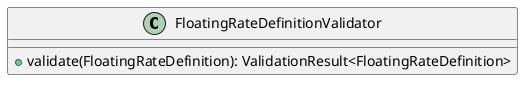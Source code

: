 @startuml

    class FloatingRateDefinitionValidator [[FloatingRateDefinitionValidator.html]] {
        +validate(FloatingRateDefinition): ValidationResult<FloatingRateDefinition>
    }

@enduml
